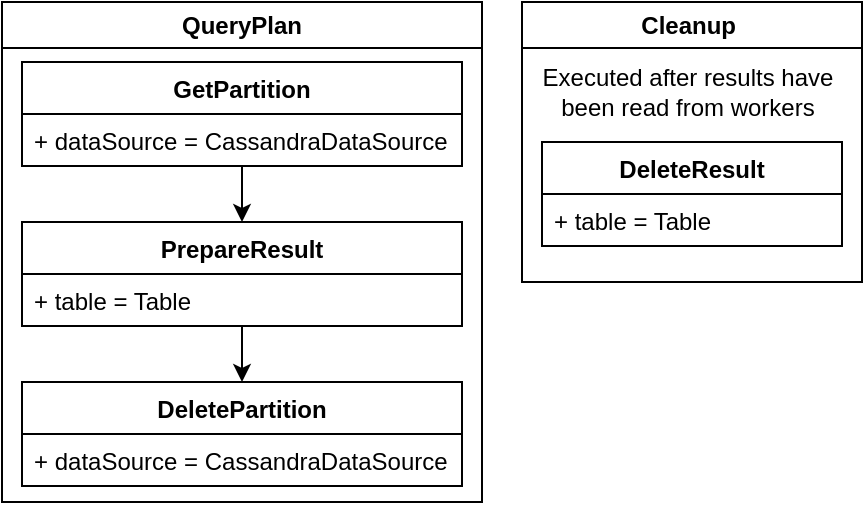 <mxfile version="20.8.16" type="device"><diagram name="Page-1" id="AgFe2rgbOQ_Si6t8YHNP"><mxGraphModel dx="1100" dy="752" grid="1" gridSize="10" guides="1" tooltips="1" connect="1" arrows="1" fold="1" page="1" pageScale="1" pageWidth="827" pageHeight="1169" math="0" shadow="0"><root><mxCell id="0"/><mxCell id="1" parent="0"/><mxCell id="6o2UchwKQhey5K3w1Va3-10" value="Cleanup&amp;nbsp;" style="swimlane;whiteSpace=wrap;html=1;startSize=23;" vertex="1" parent="1"><mxGeometry x="310" y="90" width="170" height="140" as="geometry"/></mxCell><mxCell id="6o2UchwKQhey5K3w1Va3-11" value="Executed after results have been read from workers" style="text;html=1;strokeColor=none;fillColor=none;align=center;verticalAlign=middle;whiteSpace=wrap;rounded=0;" vertex="1" parent="6o2UchwKQhey5K3w1Va3-10"><mxGeometry x="6" y="30" width="154" height="30" as="geometry"/></mxCell><mxCell id="6o2UchwKQhey5K3w1Va3-12" value="DeleteResult" style="swimlane;fontStyle=1;childLayout=stackLayout;horizontal=1;startSize=26;fillColor=none;horizontalStack=0;resizeParent=1;resizeParentMax=0;resizeLast=0;collapsible=1;marginBottom=0;" vertex="1" parent="6o2UchwKQhey5K3w1Va3-10"><mxGeometry x="10" y="70" width="150" height="52" as="geometry"/></mxCell><mxCell id="6o2UchwKQhey5K3w1Va3-13" value="+ table = Table" style="text;strokeColor=none;fillColor=none;align=left;verticalAlign=top;spacingLeft=4;spacingRight=4;overflow=hidden;rotatable=0;points=[[0,0.5],[1,0.5]];portConstraint=eastwest;" vertex="1" parent="6o2UchwKQhey5K3w1Va3-12"><mxGeometry y="26" width="150" height="26" as="geometry"/></mxCell><mxCell id="6o2UchwKQhey5K3w1Va3-14" value="QueryPlan" style="swimlane;whiteSpace=wrap;html=1;" vertex="1" parent="1"><mxGeometry x="50" y="90" width="240" height="250" as="geometry"/></mxCell><mxCell id="6o2UchwKQhey5K3w1Va3-8" value="DeletePartition" style="swimlane;fontStyle=1;childLayout=stackLayout;horizontal=1;startSize=26;fillColor=none;horizontalStack=0;resizeParent=1;resizeParentMax=0;resizeLast=0;collapsible=1;marginBottom=0;" vertex="1" parent="6o2UchwKQhey5K3w1Va3-14"><mxGeometry x="10" y="190" width="220" height="52" as="geometry"/></mxCell><mxCell id="6o2UchwKQhey5K3w1Va3-9" value="+ dataSource = CassandraDataSource" style="text;strokeColor=none;fillColor=none;align=left;verticalAlign=top;spacingLeft=4;spacingRight=4;overflow=hidden;rotatable=0;points=[[0,0.5],[1,0.5]];portConstraint=eastwest;" vertex="1" parent="6o2UchwKQhey5K3w1Va3-8"><mxGeometry y="26" width="220" height="26" as="geometry"/></mxCell><mxCell id="6o2UchwKQhey5K3w1Va3-16" value="" style="edgeStyle=orthogonalEdgeStyle;rounded=0;orthogonalLoop=1;jettySize=auto;html=1;" edge="1" parent="6o2UchwKQhey5K3w1Va3-14" source="6o2UchwKQhey5K3w1Va3-6"><mxGeometry relative="1" as="geometry"><mxPoint x="120" y="190" as="targetPoint"/></mxGeometry></mxCell><mxCell id="6o2UchwKQhey5K3w1Va3-6" value="PrepareResult" style="swimlane;fontStyle=1;childLayout=stackLayout;horizontal=1;startSize=26;fillColor=none;horizontalStack=0;resizeParent=1;resizeParentMax=0;resizeLast=0;collapsible=1;marginBottom=0;" vertex="1" parent="6o2UchwKQhey5K3w1Va3-14"><mxGeometry x="10" y="110" width="220" height="52" as="geometry"/></mxCell><mxCell id="6o2UchwKQhey5K3w1Va3-7" value="+ table = Table" style="text;strokeColor=none;fillColor=none;align=left;verticalAlign=top;spacingLeft=4;spacingRight=4;overflow=hidden;rotatable=0;points=[[0,0.5],[1,0.5]];portConstraint=eastwest;" vertex="1" parent="6o2UchwKQhey5K3w1Va3-6"><mxGeometry y="26" width="220" height="26" as="geometry"/></mxCell><mxCell id="6o2UchwKQhey5K3w1Va3-15" value="" style="edgeStyle=orthogonalEdgeStyle;rounded=0;orthogonalLoop=1;jettySize=auto;html=1;" edge="1" parent="6o2UchwKQhey5K3w1Va3-14" source="6o2UchwKQhey5K3w1Va3-2" target="6o2UchwKQhey5K3w1Va3-6"><mxGeometry relative="1" as="geometry"/></mxCell><mxCell id="6o2UchwKQhey5K3w1Va3-2" value="GetPartition" style="swimlane;fontStyle=1;childLayout=stackLayout;horizontal=1;startSize=26;fillColor=none;horizontalStack=0;resizeParent=1;resizeParentMax=0;resizeLast=0;collapsible=1;marginBottom=0;" vertex="1" parent="6o2UchwKQhey5K3w1Va3-14"><mxGeometry x="10" y="30" width="220" height="52" as="geometry"/></mxCell><mxCell id="6o2UchwKQhey5K3w1Va3-3" value="+ dataSource = CassandraDataSource" style="text;strokeColor=none;fillColor=none;align=left;verticalAlign=top;spacingLeft=4;spacingRight=4;overflow=hidden;rotatable=0;points=[[0,0.5],[1,0.5]];portConstraint=eastwest;" vertex="1" parent="6o2UchwKQhey5K3w1Va3-2"><mxGeometry y="26" width="220" height="26" as="geometry"/></mxCell></root></mxGraphModel></diagram></mxfile>